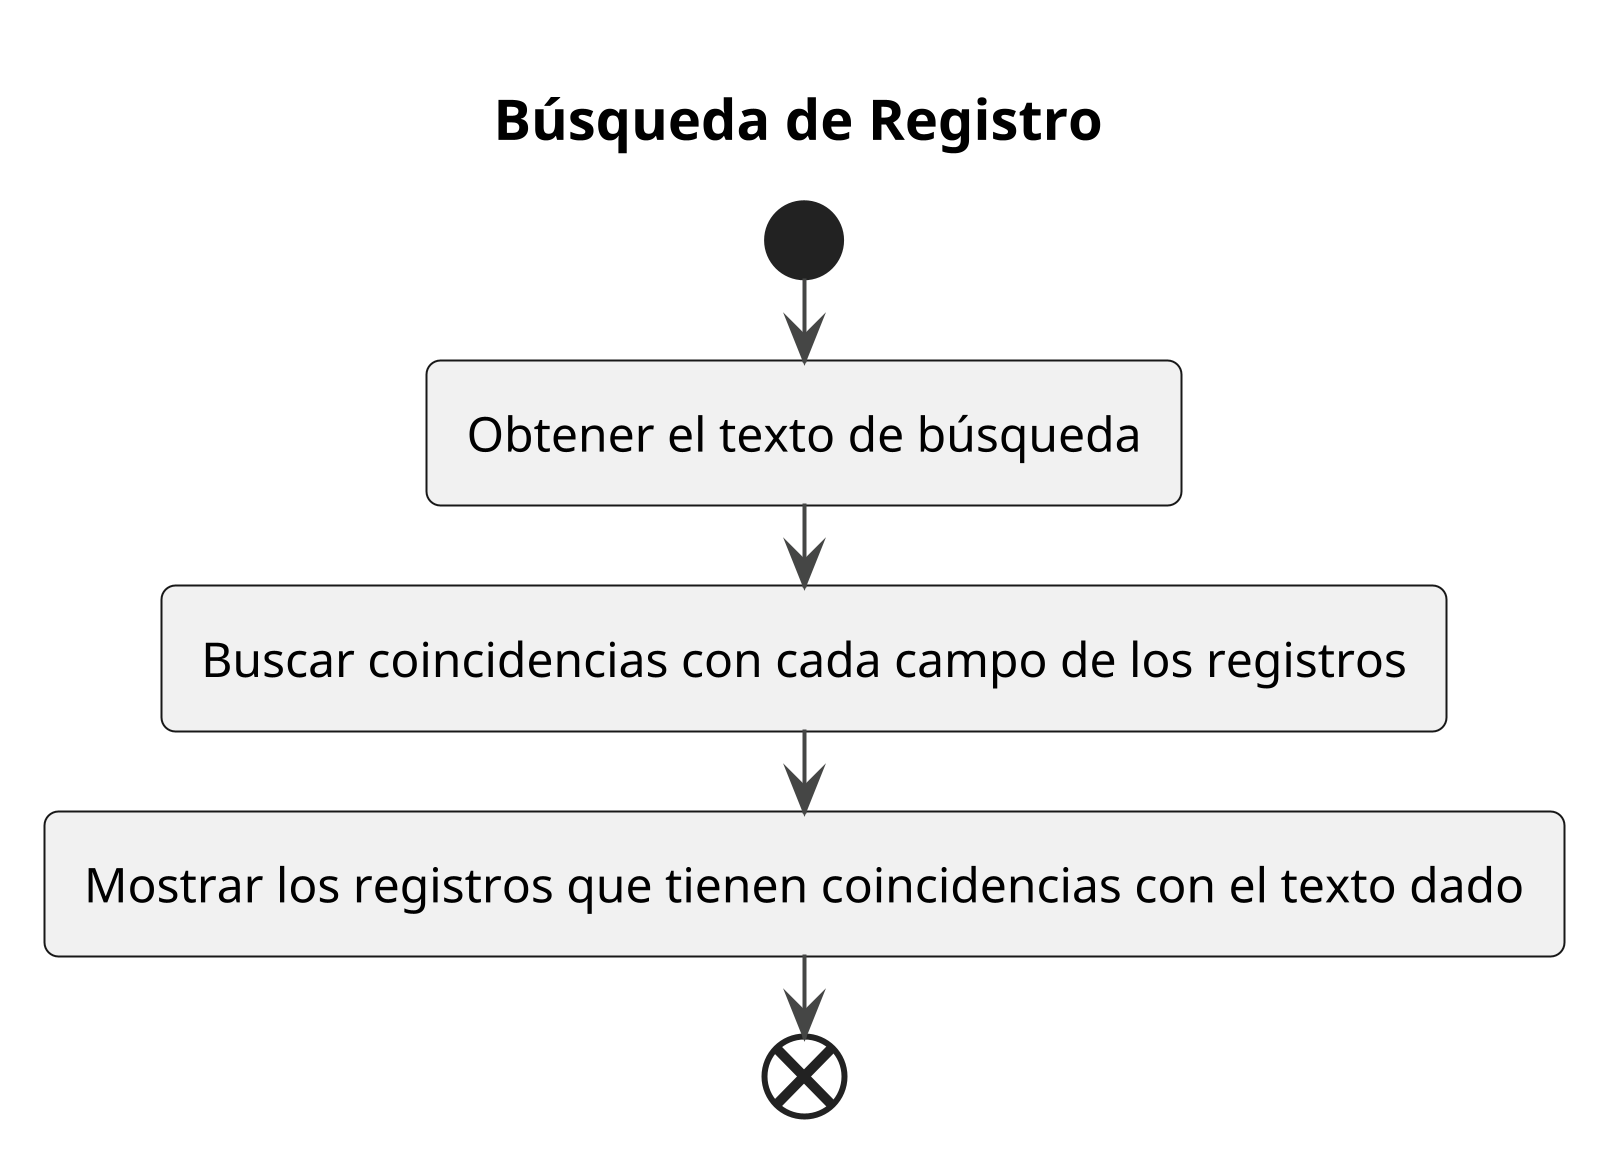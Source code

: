 @startuml
!theme vibrant
scale 5

title Búsqueda de Registro

start
:Obtener el texto de búsqueda;
:Buscar coincidencias con cada campo de los registros;
:Mostrar los registros que tienen coincidencias con el texto dado;
end